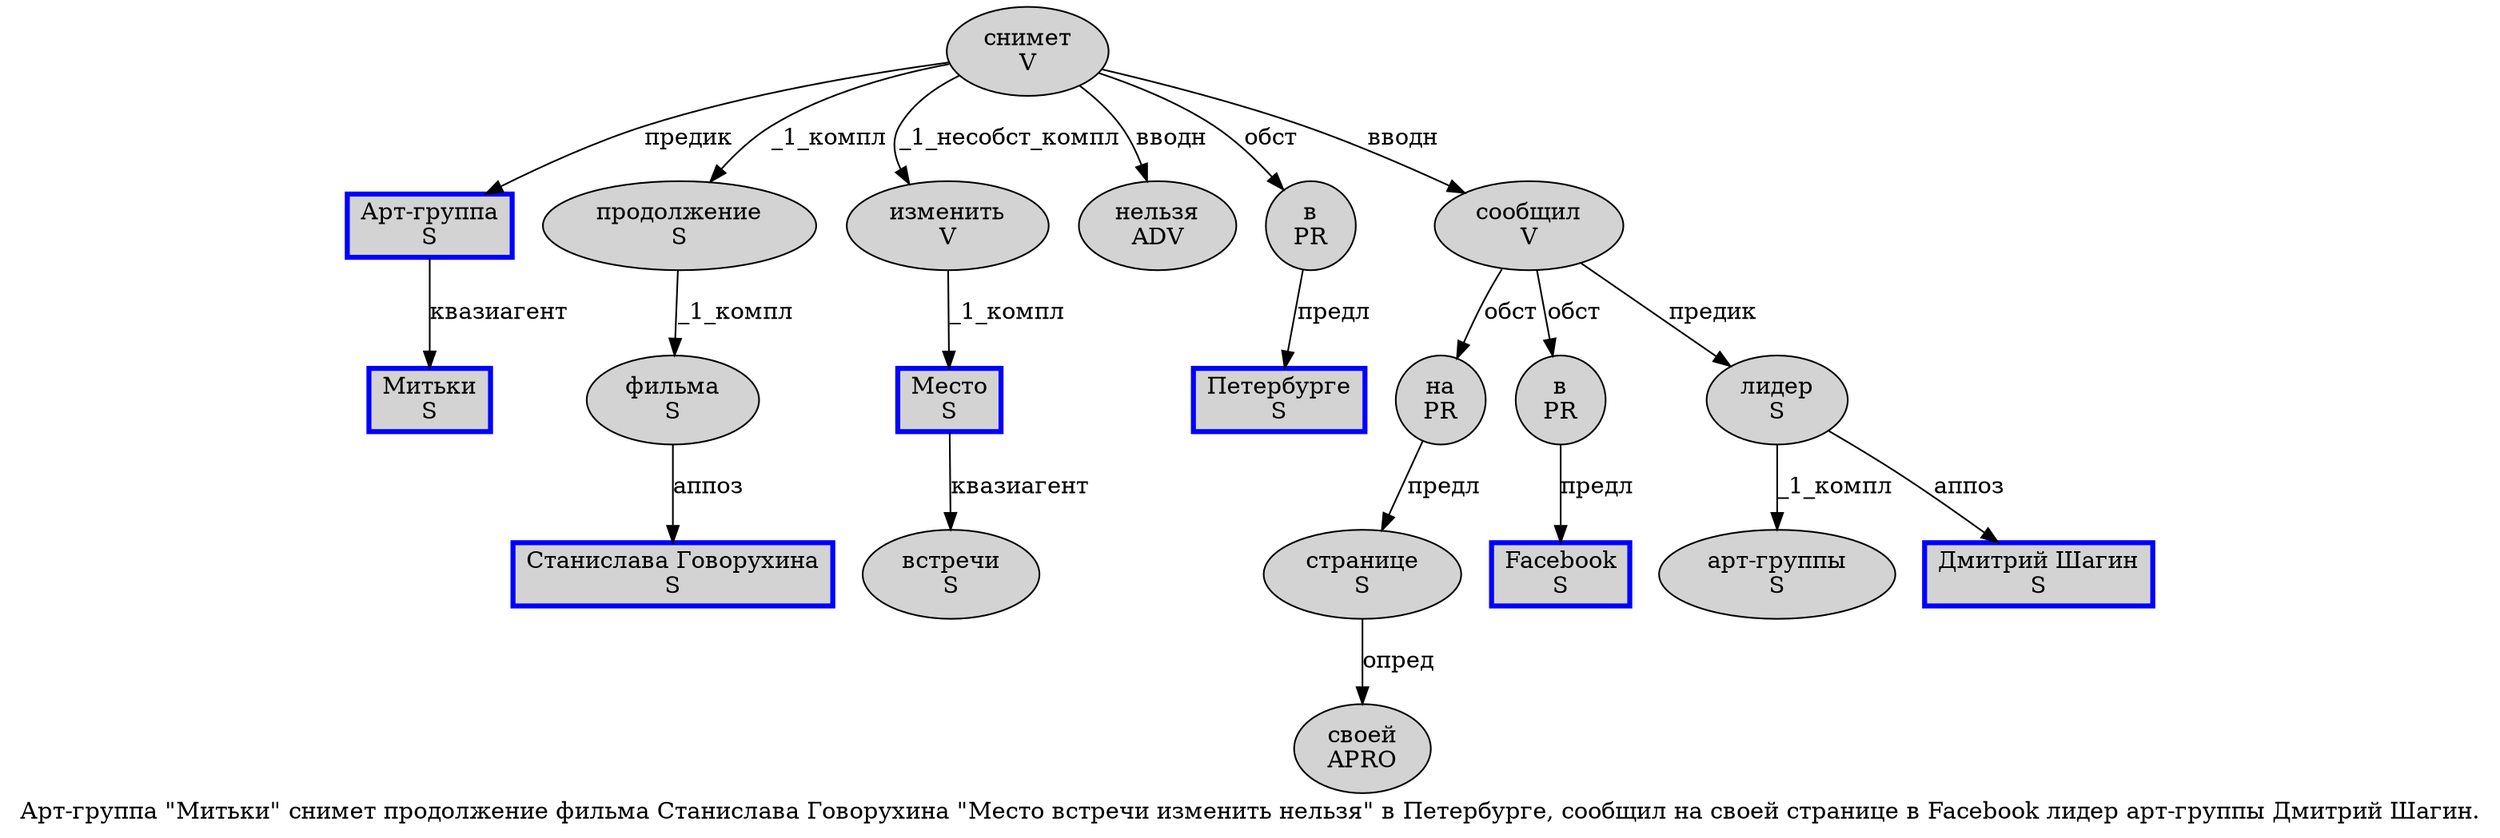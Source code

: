 digraph SENTENCE_1702 {
	graph [label="Арт-группа \"Митьки\" снимет продолжение фильма Станислава Говорухина \"Место встречи изменить нельзя\" в Петербурге, сообщил на своей странице в Facebook лидер арт-группы Дмитрий Шагин."]
	node [style=filled]
		0 [label="Арт-группа
S" color=blue fillcolor=lightgray penwidth=3 shape=box]
		2 [label="Митьки
S" color=blue fillcolor=lightgray penwidth=3 shape=box]
		4 [label="снимет
V" color="" fillcolor=lightgray penwidth=1 shape=ellipse]
		5 [label="продолжение
S" color="" fillcolor=lightgray penwidth=1 shape=ellipse]
		6 [label="фильма
S" color="" fillcolor=lightgray penwidth=1 shape=ellipse]
		7 [label="Станислава Говорухина
S" color=blue fillcolor=lightgray penwidth=3 shape=box]
		9 [label="Место
S" color=blue fillcolor=lightgray penwidth=3 shape=box]
		10 [label="встречи
S" color="" fillcolor=lightgray penwidth=1 shape=ellipse]
		11 [label="изменить
V" color="" fillcolor=lightgray penwidth=1 shape=ellipse]
		12 [label="нельзя
ADV" color="" fillcolor=lightgray penwidth=1 shape=ellipse]
		14 [label="в
PR" color="" fillcolor=lightgray penwidth=1 shape=ellipse]
		15 [label="Петербурге
S" color=blue fillcolor=lightgray penwidth=3 shape=box]
		17 [label="сообщил
V" color="" fillcolor=lightgray penwidth=1 shape=ellipse]
		18 [label="на
PR" color="" fillcolor=lightgray penwidth=1 shape=ellipse]
		19 [label="своей
APRO" color="" fillcolor=lightgray penwidth=1 shape=ellipse]
		20 [label="странице
S" color="" fillcolor=lightgray penwidth=1 shape=ellipse]
		21 [label="в
PR" color="" fillcolor=lightgray penwidth=1 shape=ellipse]
		22 [label="Facebook
S" color=blue fillcolor=lightgray penwidth=3 shape=box]
		23 [label="лидер
S" color="" fillcolor=lightgray penwidth=1 shape=ellipse]
		24 [label="арт-группы
S" color="" fillcolor=lightgray penwidth=1 shape=ellipse]
		25 [label="Дмитрий Шагин
S" color=blue fillcolor=lightgray penwidth=3 shape=box]
			20 -> 19 [label="опред"]
			23 -> 24 [label="_1_компл"]
			23 -> 25 [label="аппоз"]
			9 -> 10 [label="квазиагент"]
			6 -> 7 [label="аппоз"]
			4 -> 0 [label="предик"]
			4 -> 5 [label="_1_компл"]
			4 -> 11 [label="_1_несобст_компл"]
			4 -> 12 [label="вводн"]
			4 -> 14 [label="обст"]
			4 -> 17 [label="вводн"]
			5 -> 6 [label="_1_компл"]
			0 -> 2 [label="квазиагент"]
			18 -> 20 [label="предл"]
			21 -> 22 [label="предл"]
			17 -> 18 [label="обст"]
			17 -> 21 [label="обст"]
			17 -> 23 [label="предик"]
			11 -> 9 [label="_1_компл"]
			14 -> 15 [label="предл"]
}